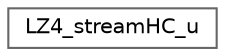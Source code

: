digraph "Graphical Class Hierarchy"
{
 // INTERACTIVE_SVG=YES
 // LATEX_PDF_SIZE
  bgcolor="transparent";
  edge [fontname=Helvetica,fontsize=10,labelfontname=Helvetica,labelfontsize=10];
  node [fontname=Helvetica,fontsize=10,shape=box,height=0.2,width=0.4];
  rankdir="LR";
  Node0 [id="Node000000",label="LZ4_streamHC_u",height=0.2,width=0.4,color="grey40", fillcolor="white", style="filled",URL="$db/dc5/unionLZ4__streamHC__u.html",tooltip=" "];
}
